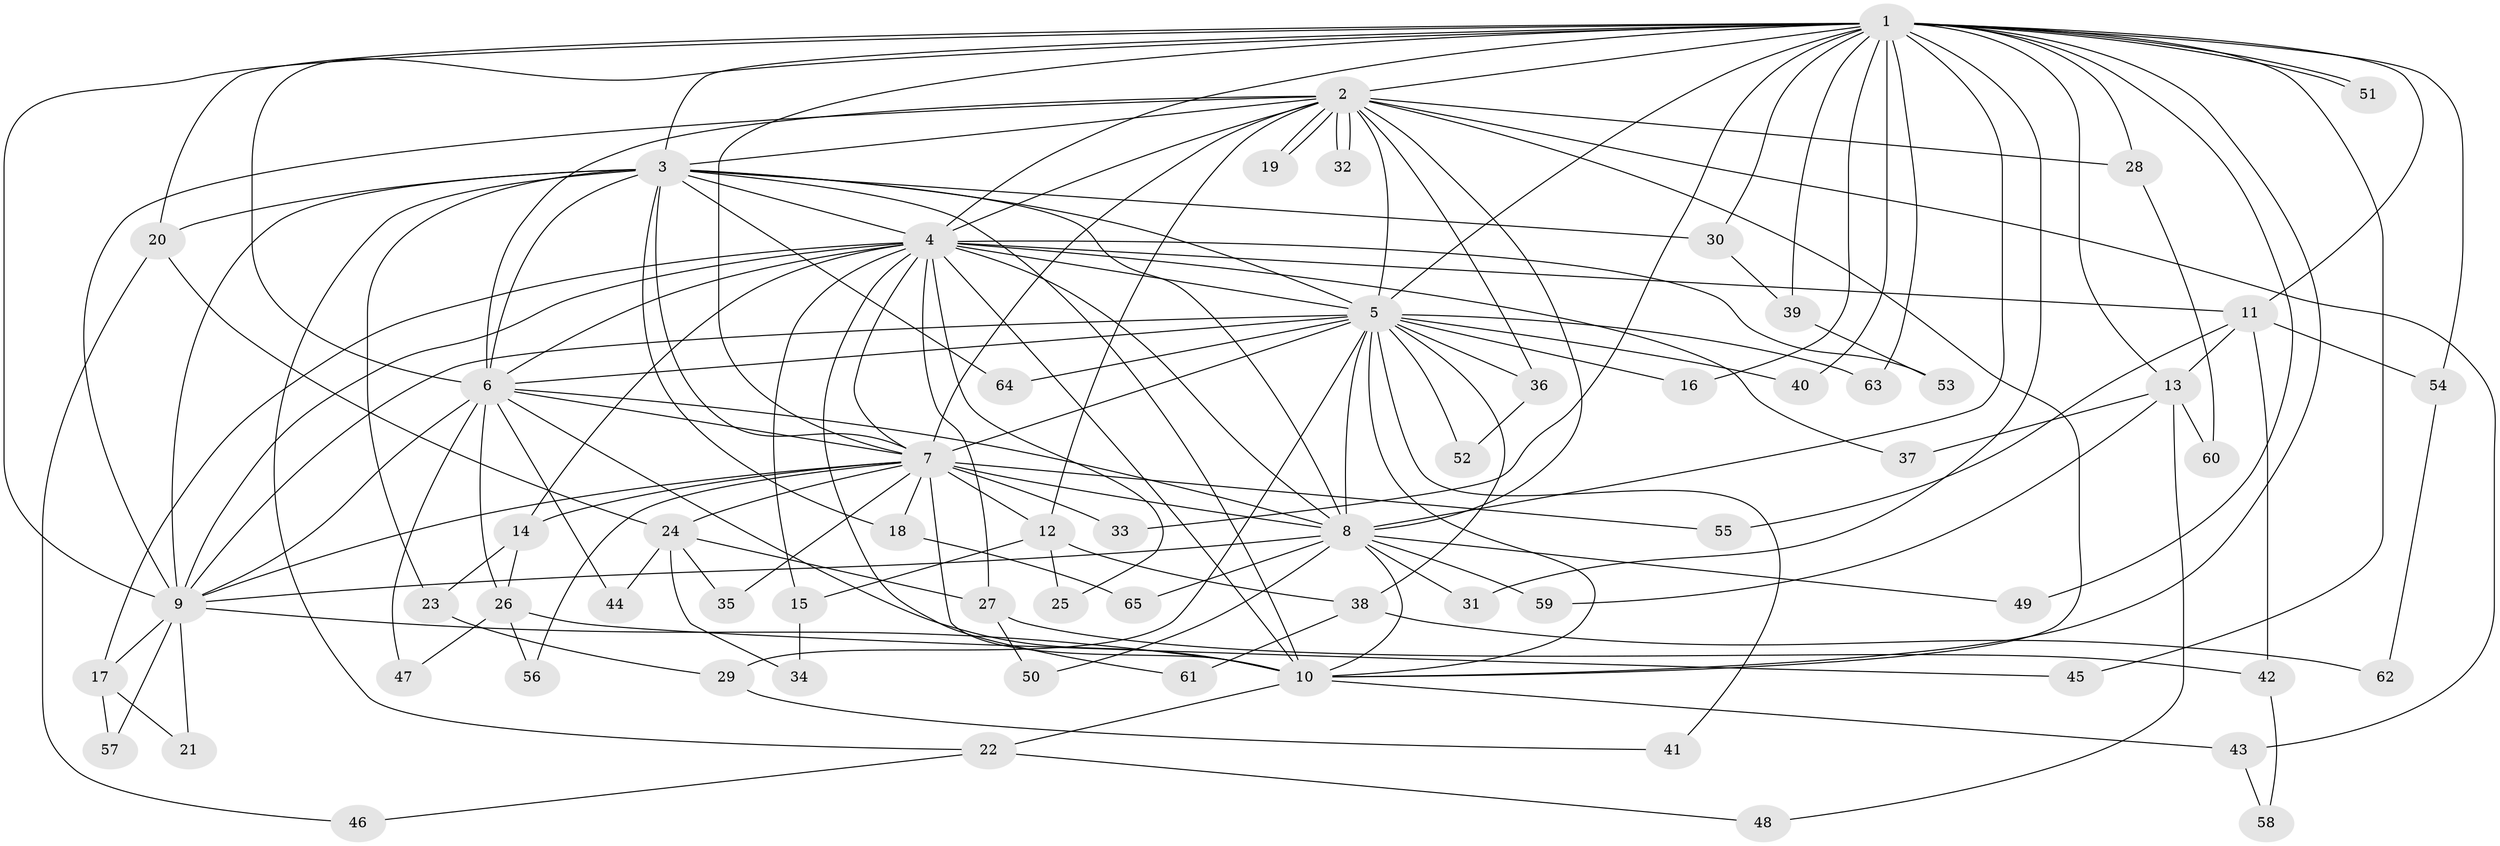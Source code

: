 // Generated by graph-tools (version 1.1) at 2025/11/02/27/25 16:11:06]
// undirected, 65 vertices, 155 edges
graph export_dot {
graph [start="1"]
  node [color=gray90,style=filled];
  1;
  2;
  3;
  4;
  5;
  6;
  7;
  8;
  9;
  10;
  11;
  12;
  13;
  14;
  15;
  16;
  17;
  18;
  19;
  20;
  21;
  22;
  23;
  24;
  25;
  26;
  27;
  28;
  29;
  30;
  31;
  32;
  33;
  34;
  35;
  36;
  37;
  38;
  39;
  40;
  41;
  42;
  43;
  44;
  45;
  46;
  47;
  48;
  49;
  50;
  51;
  52;
  53;
  54;
  55;
  56;
  57;
  58;
  59;
  60;
  61;
  62;
  63;
  64;
  65;
  1 -- 2;
  1 -- 3;
  1 -- 4;
  1 -- 5;
  1 -- 6;
  1 -- 7;
  1 -- 8;
  1 -- 9;
  1 -- 10;
  1 -- 11;
  1 -- 13;
  1 -- 16;
  1 -- 20;
  1 -- 28;
  1 -- 30;
  1 -- 31;
  1 -- 33;
  1 -- 39;
  1 -- 40;
  1 -- 45;
  1 -- 49;
  1 -- 51;
  1 -- 51;
  1 -- 54;
  1 -- 63;
  2 -- 3;
  2 -- 4;
  2 -- 5;
  2 -- 6;
  2 -- 7;
  2 -- 8;
  2 -- 9;
  2 -- 10;
  2 -- 12;
  2 -- 19;
  2 -- 19;
  2 -- 28;
  2 -- 32;
  2 -- 32;
  2 -- 36;
  2 -- 43;
  3 -- 4;
  3 -- 5;
  3 -- 6;
  3 -- 7;
  3 -- 8;
  3 -- 9;
  3 -- 10;
  3 -- 18;
  3 -- 20;
  3 -- 22;
  3 -- 23;
  3 -- 30;
  3 -- 64;
  4 -- 5;
  4 -- 6;
  4 -- 7;
  4 -- 8;
  4 -- 9;
  4 -- 10;
  4 -- 11;
  4 -- 14;
  4 -- 15;
  4 -- 17;
  4 -- 25;
  4 -- 27;
  4 -- 37;
  4 -- 53;
  4 -- 61;
  5 -- 6;
  5 -- 7;
  5 -- 8;
  5 -- 9;
  5 -- 10;
  5 -- 16;
  5 -- 29;
  5 -- 36;
  5 -- 38;
  5 -- 40;
  5 -- 41;
  5 -- 52;
  5 -- 63;
  5 -- 64;
  6 -- 7;
  6 -- 8;
  6 -- 9;
  6 -- 10;
  6 -- 26;
  6 -- 44;
  6 -- 47;
  7 -- 8;
  7 -- 9;
  7 -- 10;
  7 -- 12;
  7 -- 14;
  7 -- 18;
  7 -- 24;
  7 -- 33;
  7 -- 35;
  7 -- 55;
  7 -- 56;
  8 -- 9;
  8 -- 10;
  8 -- 31;
  8 -- 49;
  8 -- 50;
  8 -- 59;
  8 -- 65;
  9 -- 10;
  9 -- 17;
  9 -- 21;
  9 -- 57;
  10 -- 22;
  10 -- 43;
  11 -- 13;
  11 -- 42;
  11 -- 54;
  11 -- 55;
  12 -- 15;
  12 -- 25;
  12 -- 38;
  13 -- 37;
  13 -- 48;
  13 -- 59;
  13 -- 60;
  14 -- 23;
  14 -- 26;
  15 -- 34;
  17 -- 21;
  17 -- 57;
  18 -- 65;
  20 -- 24;
  20 -- 46;
  22 -- 46;
  22 -- 48;
  23 -- 29;
  24 -- 27;
  24 -- 34;
  24 -- 35;
  24 -- 44;
  26 -- 45;
  26 -- 47;
  26 -- 56;
  27 -- 42;
  27 -- 50;
  28 -- 60;
  29 -- 41;
  30 -- 39;
  36 -- 52;
  38 -- 61;
  38 -- 62;
  39 -- 53;
  42 -- 58;
  43 -- 58;
  54 -- 62;
}
